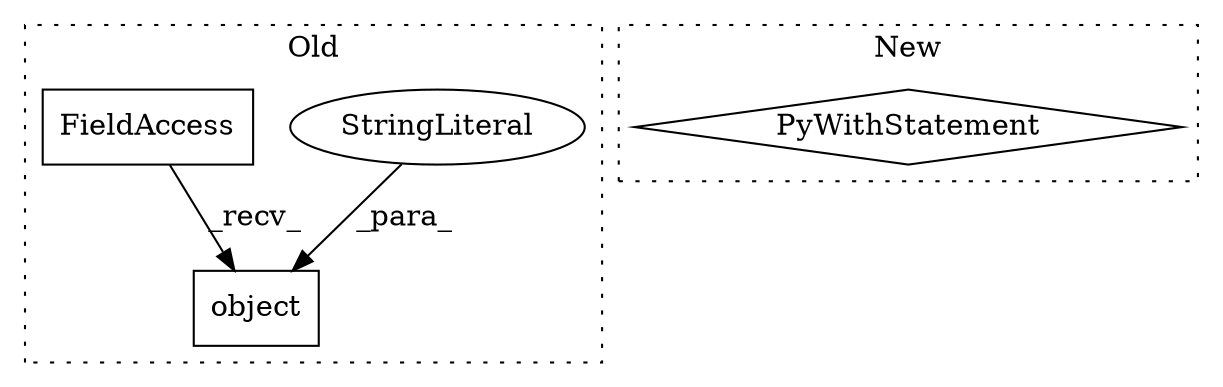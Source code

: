 digraph G {
subgraph cluster0 {
1 [label="object" a="32" s="21236,21282" l="7,1" shape="box"];
3 [label="StringLiteral" a="45" s="21253" l="25" shape="ellipse"];
4 [label="FieldAccess" a="22" s="21225" l="10" shape="box"];
label = "Old";
style="dotted";
}
subgraph cluster1 {
2 [label="PyWithStatement" a="104" s="21159,21194" l="10,2" shape="diamond"];
label = "New";
style="dotted";
}
3 -> 1 [label="_para_"];
4 -> 1 [label="_recv_"];
}